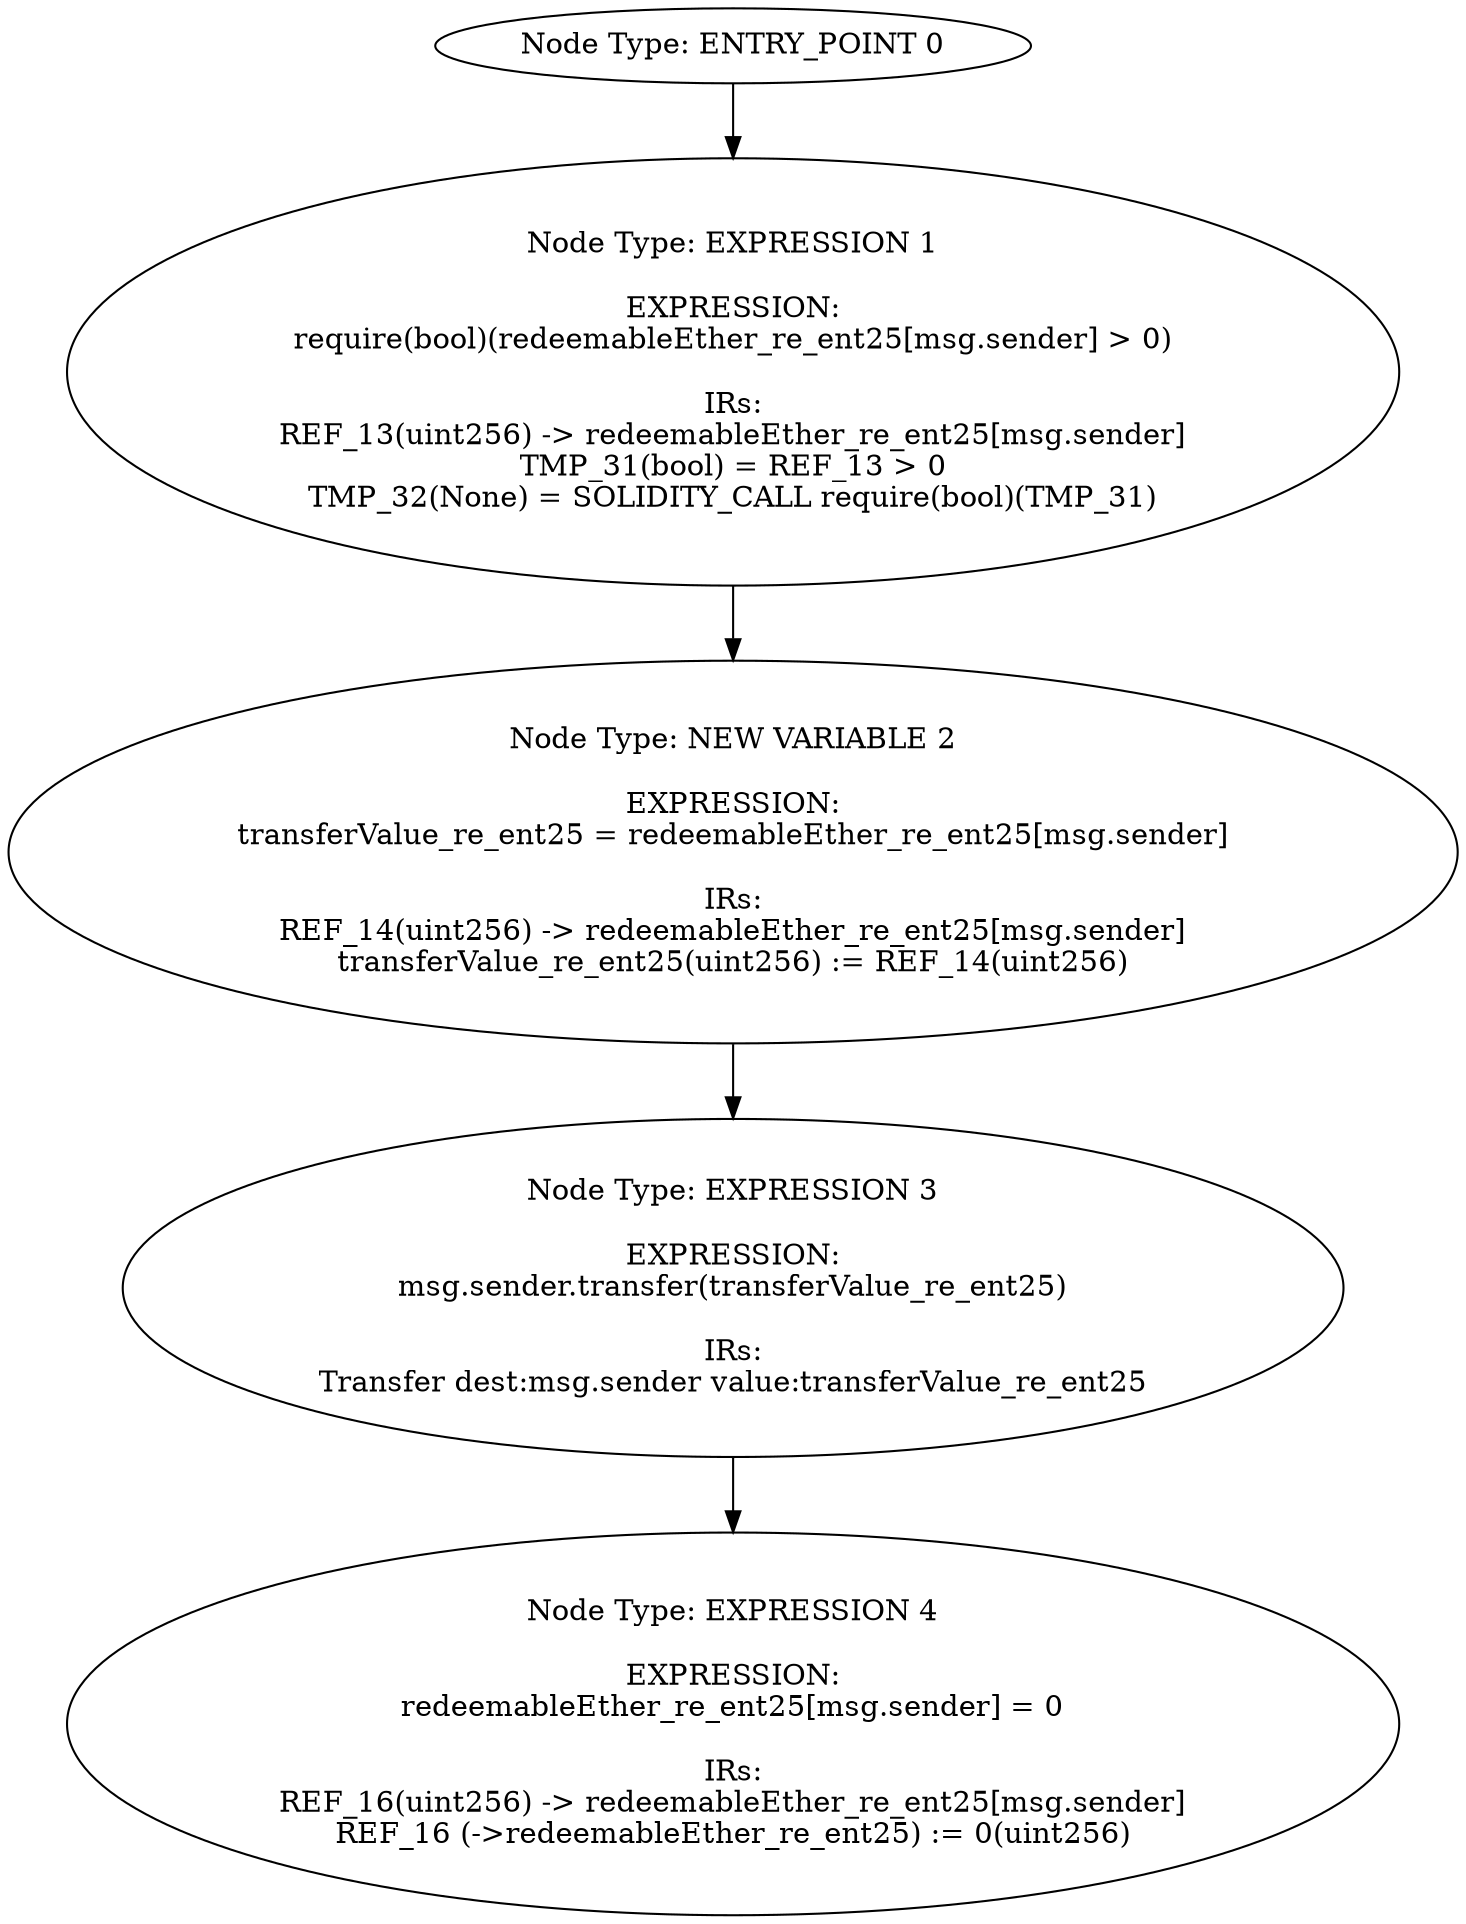 digraph{
0[label="Node Type: ENTRY_POINT 0
"];
0->1;
1[label="Node Type: EXPRESSION 1

EXPRESSION:
require(bool)(redeemableEther_re_ent25[msg.sender] > 0)

IRs:
REF_13(uint256) -> redeemableEther_re_ent25[msg.sender]
TMP_31(bool) = REF_13 > 0
TMP_32(None) = SOLIDITY_CALL require(bool)(TMP_31)"];
1->2;
2[label="Node Type: NEW VARIABLE 2

EXPRESSION:
transferValue_re_ent25 = redeemableEther_re_ent25[msg.sender]

IRs:
REF_14(uint256) -> redeemableEther_re_ent25[msg.sender]
transferValue_re_ent25(uint256) := REF_14(uint256)"];
2->3;
3[label="Node Type: EXPRESSION 3

EXPRESSION:
msg.sender.transfer(transferValue_re_ent25)

IRs:
Transfer dest:msg.sender value:transferValue_re_ent25"];
3->4;
4[label="Node Type: EXPRESSION 4

EXPRESSION:
redeemableEther_re_ent25[msg.sender] = 0

IRs:
REF_16(uint256) -> redeemableEther_re_ent25[msg.sender]
REF_16 (->redeemableEther_re_ent25) := 0(uint256)"];
}
